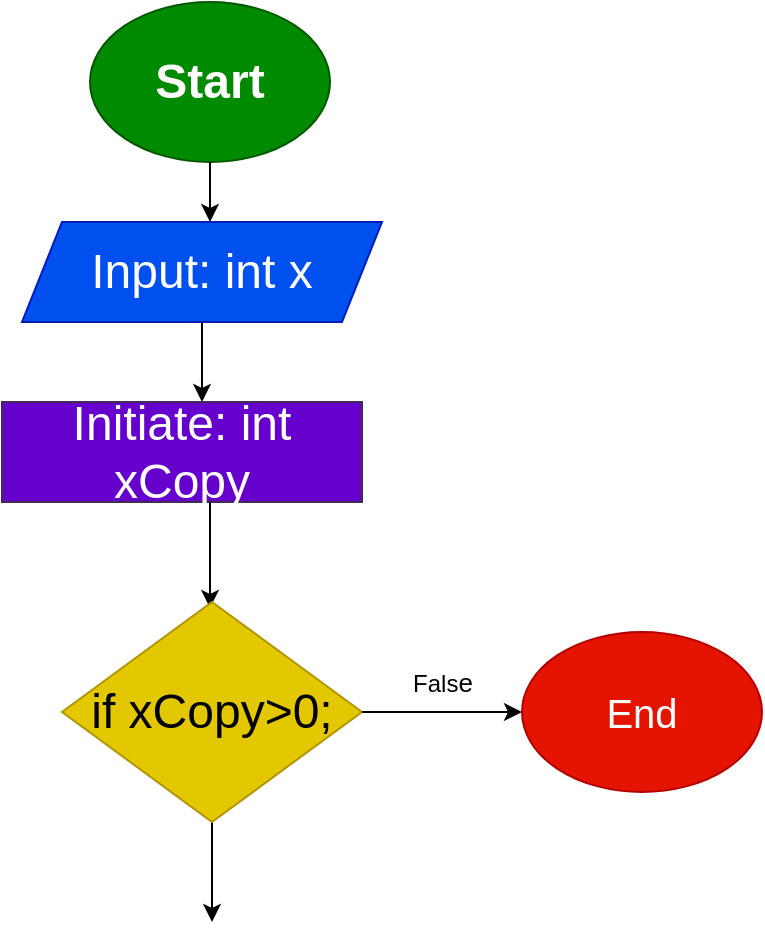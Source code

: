 <mxfile version="21.7.5" type="github">
  <diagram name="Page-1" id="t5RtnLFejLPwHKosFdMf">
    <mxGraphModel dx="1114" dy="578" grid="1" gridSize="10" guides="1" tooltips="1" connect="1" arrows="1" fold="1" page="1" pageScale="1" pageWidth="827" pageHeight="1169" math="0" shadow="0">
      <root>
        <mxCell id="0" />
        <mxCell id="1" parent="0" />
        <mxCell id="VoJUUWiROS2OMi_Jc0D9-1" value="&lt;h1&gt;Start&lt;/h1&gt;" style="ellipse;whiteSpace=wrap;html=1;fillColor=#008a00;fontColor=#ffffff;strokeColor=#005700;" vertex="1" parent="1">
          <mxGeometry x="354" y="50" width="120" height="80" as="geometry" />
        </mxCell>
        <mxCell id="VoJUUWiROS2OMi_Jc0D9-2" value="" style="endArrow=classic;html=1;rounded=0;exitX=0.5;exitY=1;exitDx=0;exitDy=0;" edge="1" parent="1" source="VoJUUWiROS2OMi_Jc0D9-1">
          <mxGeometry width="50" height="50" relative="1" as="geometry">
            <mxPoint x="390" y="310" as="sourcePoint" />
            <mxPoint x="414" y="160" as="targetPoint" />
            <Array as="points">
              <mxPoint x="414" y="130" />
            </Array>
          </mxGeometry>
        </mxCell>
        <mxCell id="VoJUUWiROS2OMi_Jc0D9-3" value="&lt;font style=&quot;font-size: 24px;&quot;&gt;Input: int x&lt;/font&gt;" style="shape=parallelogram;perimeter=parallelogramPerimeter;whiteSpace=wrap;html=1;fixedSize=1;fillColor=#0050ef;fontColor=#ffffff;strokeColor=#001DBC;" vertex="1" parent="1">
          <mxGeometry x="320" y="160" width="180" height="50" as="geometry" />
        </mxCell>
        <mxCell id="VoJUUWiROS2OMi_Jc0D9-7" value="" style="endArrow=classic;html=1;rounded=0;exitX=0.5;exitY=1;exitDx=0;exitDy=0;" edge="1" parent="1" source="VoJUUWiROS2OMi_Jc0D9-3">
          <mxGeometry width="50" height="50" relative="1" as="geometry">
            <mxPoint x="390" y="300" as="sourcePoint" />
            <mxPoint x="410" y="250" as="targetPoint" />
          </mxGeometry>
        </mxCell>
        <mxCell id="VoJUUWiROS2OMi_Jc0D9-8" value="&lt;font style=&quot;font-size: 24px;&quot;&gt;Initiate: int xCopy&lt;/font&gt;" style="rounded=0;whiteSpace=wrap;html=1;fillColor=#6600CC;fontColor=#ffffff;strokeColor=#432D57;" vertex="1" parent="1">
          <mxGeometry x="310" y="250" width="180" height="50" as="geometry" />
        </mxCell>
        <mxCell id="VoJUUWiROS2OMi_Jc0D9-9" value="" style="endArrow=classic;html=1;rounded=0;" edge="1" parent="1">
          <mxGeometry width="50" height="50" relative="1" as="geometry">
            <mxPoint x="414" y="310" as="sourcePoint" />
            <mxPoint x="414" y="353" as="targetPoint" />
            <Array as="points">
              <mxPoint x="414" y="300" />
            </Array>
          </mxGeometry>
        </mxCell>
        <mxCell id="VoJUUWiROS2OMi_Jc0D9-15" style="edgeStyle=orthogonalEdgeStyle;rounded=0;orthogonalLoop=1;jettySize=auto;html=1;exitX=0.5;exitY=1;exitDx=0;exitDy=0;" edge="1" parent="1" source="VoJUUWiROS2OMi_Jc0D9-10">
          <mxGeometry relative="1" as="geometry">
            <mxPoint x="415" y="510" as="targetPoint" />
          </mxGeometry>
        </mxCell>
        <mxCell id="VoJUUWiROS2OMi_Jc0D9-10" value="&lt;font style=&quot;font-size: 24px;&quot;&gt;if xCopy&amp;gt;0;&lt;/font&gt;" style="rhombus;whiteSpace=wrap;html=1;fillColor=#e3c800;fontColor=#000000;strokeColor=#B09500;" vertex="1" parent="1">
          <mxGeometry x="340" y="350" width="150" height="110" as="geometry" />
        </mxCell>
        <mxCell id="VoJUUWiROS2OMi_Jc0D9-13" value="&lt;font style=&quot;font-size: 12px;&quot;&gt;Fals&lt;/font&gt;&lt;font style=&quot;font-size: 13px;&quot;&gt;e&lt;/font&gt;" style="edgeStyle=none;orthogonalLoop=1;jettySize=auto;html=1;rounded=0;exitX=1;exitY=0.5;exitDx=0;exitDy=0;" edge="1" parent="1" source="VoJUUWiROS2OMi_Jc0D9-10">
          <mxGeometry y="15" width="100" relative="1" as="geometry">
            <mxPoint x="510" y="400" as="sourcePoint" />
            <mxPoint x="570" y="405" as="targetPoint" />
            <Array as="points" />
            <mxPoint as="offset" />
          </mxGeometry>
        </mxCell>
        <mxCell id="VoJUUWiROS2OMi_Jc0D9-16" value="&lt;font style=&quot;font-size: 20px;&quot;&gt;End&lt;/font&gt;" style="ellipse;whiteSpace=wrap;html=1;fillColor=#e51400;fontColor=#ffffff;strokeColor=#B20000;" vertex="1" parent="1">
          <mxGeometry x="570" y="365" width="120" height="80" as="geometry" />
        </mxCell>
      </root>
    </mxGraphModel>
  </diagram>
</mxfile>
